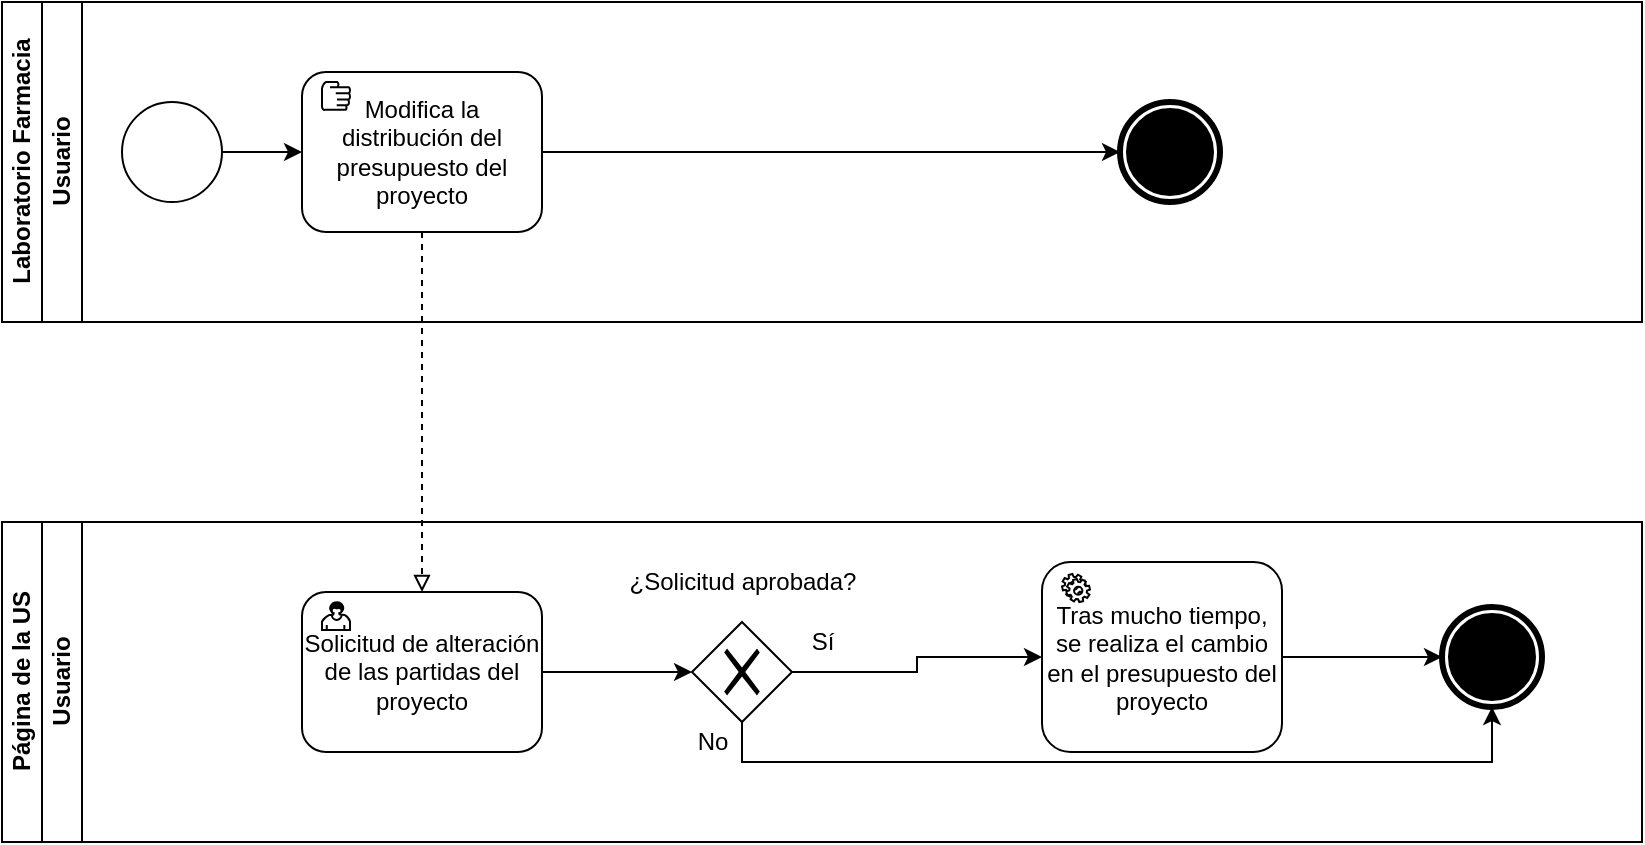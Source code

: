 <mxfile version="13.9.9" type="device"><diagram id="prtHgNgQTEPvFCAcTncT" name="Page-1"><mxGraphModel dx="1580" dy="980" grid="1" gridSize="10" guides="1" tooltips="1" connect="1" arrows="1" fold="1" page="1" pageScale="1" pageWidth="827" pageHeight="1169" math="0" shadow="0"><root><mxCell id="0"/><mxCell id="1" parent="0"/><mxCell id="eMKRnuhA2QV7CRCtdVYw-1" value="Laboratorio Farmacia" style="swimlane;html=1;childLayout=stackLayout;resizeParent=1;resizeParentMax=0;horizontal=0;startSize=20;horizontalStack=0;" vertex="1" parent="1"><mxGeometry x="120" y="510" width="820" height="160" as="geometry"/></mxCell><mxCell id="eMKRnuhA2QV7CRCtdVYw-2" style="edgeStyle=orthogonalEdgeStyle;rounded=0;orthogonalLoop=1;jettySize=auto;html=1;endArrow=classic;endFill=1;" edge="1" parent="eMKRnuhA2QV7CRCtdVYw-1"><mxGeometry relative="1" as="geometry"><mxPoint x="300" y="260" as="targetPoint"/></mxGeometry></mxCell><mxCell id="eMKRnuhA2QV7CRCtdVYw-3" style="edgeStyle=orthogonalEdgeStyle;rounded=0;orthogonalLoop=1;jettySize=auto;html=1;endArrow=classic;endFill=1;" edge="1" parent="eMKRnuhA2QV7CRCtdVYw-1"><mxGeometry relative="1" as="geometry"><Array as="points"><mxPoint x="180" y="340"/><mxPoint x="400" y="340"/></Array><mxPoint x="400" y="310" as="targetPoint"/></mxGeometry></mxCell><mxCell id="eMKRnuhA2QV7CRCtdVYw-4" value="Usuario" style="swimlane;html=1;startSize=20;horizontal=0;" vertex="1" parent="eMKRnuhA2QV7CRCtdVYw-1"><mxGeometry x="20" width="800" height="160" as="geometry"/></mxCell><mxCell id="eMKRnuhA2QV7CRCtdVYw-5" style="edgeStyle=orthogonalEdgeStyle;rounded=0;orthogonalLoop=1;jettySize=auto;html=1;exitX=1;exitY=0.5;exitDx=0;exitDy=0;entryX=0;entryY=0.5;entryDx=0;entryDy=0;" edge="1" parent="eMKRnuhA2QV7CRCtdVYw-4" source="eMKRnuhA2QV7CRCtdVYw-6" target="eMKRnuhA2QV7CRCtdVYw-8"><mxGeometry relative="1" as="geometry"/></mxCell><mxCell id="eMKRnuhA2QV7CRCtdVYw-6" value="" style="shape=mxgraph.bpmn.shape;html=1;verticalLabelPosition=bottom;labelBackgroundColor=#ffffff;verticalAlign=top;align=center;perimeter=ellipsePerimeter;outlineConnect=0;outline=standard;symbol=general;" vertex="1" parent="eMKRnuhA2QV7CRCtdVYw-4"><mxGeometry x="40" y="50" width="50" height="50" as="geometry"/></mxCell><mxCell id="eMKRnuhA2QV7CRCtdVYw-7" style="edgeStyle=orthogonalEdgeStyle;rounded=0;orthogonalLoop=1;jettySize=auto;html=1;exitX=1;exitY=0.5;exitDx=0;exitDy=0;entryX=0;entryY=0.5;entryDx=0;entryDy=0;endArrow=classic;endFill=1;" edge="1" parent="eMKRnuhA2QV7CRCtdVYw-4" source="eMKRnuhA2QV7CRCtdVYw-8" target="eMKRnuhA2QV7CRCtdVYw-10"><mxGeometry relative="1" as="geometry"/></mxCell><mxCell id="eMKRnuhA2QV7CRCtdVYw-8" value="Modifica la distribución del presupuesto del proyecto" style="shape=ext;rounded=1;html=1;whiteSpace=wrap;" vertex="1" parent="eMKRnuhA2QV7CRCtdVYw-4"><mxGeometry x="130" y="35" width="120" height="80" as="geometry"/></mxCell><mxCell id="eMKRnuhA2QV7CRCtdVYw-9" value="" style="shape=mxgraph.bpmn.manual_task;html=1;outlineConnect=0;" vertex="1" parent="eMKRnuhA2QV7CRCtdVYw-4"><mxGeometry x="140" y="40" width="14" height="14" as="geometry"/></mxCell><mxCell id="eMKRnuhA2QV7CRCtdVYw-10" value="" style="shape=mxgraph.bpmn.shape;html=1;verticalLabelPosition=bottom;labelBackgroundColor=#ffffff;verticalAlign=top;align=center;perimeter=ellipsePerimeter;outlineConnect=0;outline=end;symbol=terminate;" vertex="1" parent="eMKRnuhA2QV7CRCtdVYw-4"><mxGeometry x="539" y="50" width="50" height="50" as="geometry"/></mxCell><mxCell id="eMKRnuhA2QV7CRCtdVYw-11" value="Página de la US" style="swimlane;html=1;childLayout=stackLayout;resizeParent=1;resizeParentMax=0;horizontal=0;startSize=20;horizontalStack=0;" vertex="1" parent="1"><mxGeometry x="120" y="770" width="820" height="160" as="geometry"/></mxCell><mxCell id="eMKRnuhA2QV7CRCtdVYw-12" style="edgeStyle=orthogonalEdgeStyle;rounded=0;orthogonalLoop=1;jettySize=auto;html=1;endArrow=classic;endFill=1;" edge="1" parent="eMKRnuhA2QV7CRCtdVYw-11"><mxGeometry relative="1" as="geometry"><mxPoint x="300" y="260" as="targetPoint"/></mxGeometry></mxCell><mxCell id="eMKRnuhA2QV7CRCtdVYw-13" style="edgeStyle=orthogonalEdgeStyle;rounded=0;orthogonalLoop=1;jettySize=auto;html=1;endArrow=classic;endFill=1;" edge="1" parent="eMKRnuhA2QV7CRCtdVYw-11"><mxGeometry relative="1" as="geometry"><Array as="points"><mxPoint x="180" y="340"/><mxPoint x="400" y="340"/></Array><mxPoint x="400" y="310" as="targetPoint"/></mxGeometry></mxCell><mxCell id="eMKRnuhA2QV7CRCtdVYw-14" value="Usuario" style="swimlane;html=1;startSize=20;horizontal=0;" vertex="1" parent="eMKRnuhA2QV7CRCtdVYw-11"><mxGeometry x="20" width="800" height="160" as="geometry"/></mxCell><mxCell id="eMKRnuhA2QV7CRCtdVYw-15" style="edgeStyle=orthogonalEdgeStyle;rounded=0;orthogonalLoop=1;jettySize=auto;html=1;exitX=1;exitY=0.5;exitDx=0;exitDy=0;entryX=0;entryY=0.5;entryDx=0;entryDy=0;endArrow=classic;endFill=1;" edge="1" parent="eMKRnuhA2QV7CRCtdVYw-14" source="eMKRnuhA2QV7CRCtdVYw-16" target="eMKRnuhA2QV7CRCtdVYw-24"><mxGeometry relative="1" as="geometry"/></mxCell><mxCell id="eMKRnuhA2QV7CRCtdVYw-16" value="Solicitud de alteración de las partidas del proyecto" style="shape=ext;rounded=1;html=1;whiteSpace=wrap;" vertex="1" parent="eMKRnuhA2QV7CRCtdVYw-14"><mxGeometry x="130" y="35" width="120" height="80" as="geometry"/></mxCell><mxCell id="eMKRnuhA2QV7CRCtdVYw-17" value="" style="shape=mxgraph.bpmn.shape;html=1;verticalLabelPosition=bottom;labelBackgroundColor=#ffffff;verticalAlign=top;align=center;perimeter=ellipsePerimeter;outlineConnect=0;outline=end;symbol=terminate;" vertex="1" parent="eMKRnuhA2QV7CRCtdVYw-14"><mxGeometry x="700" y="42.5" width="50" height="50" as="geometry"/></mxCell><mxCell id="eMKRnuhA2QV7CRCtdVYw-18" value="" style="shape=mxgraph.bpmn.user_task;html=1;outlineConnect=0;" vertex="1" parent="eMKRnuhA2QV7CRCtdVYw-14"><mxGeometry x="140" y="40" width="14" height="14" as="geometry"/></mxCell><mxCell id="eMKRnuhA2QV7CRCtdVYw-19" style="edgeStyle=orthogonalEdgeStyle;rounded=0;orthogonalLoop=1;jettySize=auto;html=1;exitX=1;exitY=0.5;exitDx=0;exitDy=0;entryX=0;entryY=0.5;entryDx=0;entryDy=0;endArrow=classic;endFill=1;" edge="1" parent="eMKRnuhA2QV7CRCtdVYw-14" source="eMKRnuhA2QV7CRCtdVYw-20" target="eMKRnuhA2QV7CRCtdVYw-17"><mxGeometry relative="1" as="geometry"/></mxCell><mxCell id="eMKRnuhA2QV7CRCtdVYw-20" value="Tras mucho tiempo, se realiza el cambio en el presupuesto del proyecto" style="shape=ext;rounded=1;html=1;whiteSpace=wrap;" vertex="1" parent="eMKRnuhA2QV7CRCtdVYw-14"><mxGeometry x="500" y="20" width="120" height="95" as="geometry"/></mxCell><mxCell id="eMKRnuhA2QV7CRCtdVYw-21" value="" style="shape=mxgraph.bpmn.service_task;html=1;outlineConnect=0;" vertex="1" parent="eMKRnuhA2QV7CRCtdVYw-14"><mxGeometry x="510" y="26" width="14" height="14" as="geometry"/></mxCell><mxCell id="eMKRnuhA2QV7CRCtdVYw-22" style="edgeStyle=orthogonalEdgeStyle;rounded=0;orthogonalLoop=1;jettySize=auto;html=1;exitX=1;exitY=0.5;exitDx=0;exitDy=0;endArrow=classic;endFill=1;" edge="1" parent="eMKRnuhA2QV7CRCtdVYw-14" source="eMKRnuhA2QV7CRCtdVYw-24" target="eMKRnuhA2QV7CRCtdVYw-20"><mxGeometry relative="1" as="geometry"/></mxCell><mxCell id="eMKRnuhA2QV7CRCtdVYw-23" style="edgeStyle=orthogonalEdgeStyle;rounded=0;orthogonalLoop=1;jettySize=auto;html=1;exitX=0.5;exitY=1;exitDx=0;exitDy=0;entryX=0.5;entryY=1;entryDx=0;entryDy=0;endArrow=classic;endFill=1;" edge="1" parent="eMKRnuhA2QV7CRCtdVYw-14" source="eMKRnuhA2QV7CRCtdVYw-24" target="eMKRnuhA2QV7CRCtdVYw-17"><mxGeometry relative="1" as="geometry"/></mxCell><mxCell id="eMKRnuhA2QV7CRCtdVYw-24" value="" style="shape=mxgraph.bpmn.shape;html=1;verticalLabelPosition=bottom;labelBackgroundColor=#ffffff;verticalAlign=top;align=center;perimeter=rhombusPerimeter;background=gateway;outlineConnect=0;outline=none;symbol=exclusiveGw;" vertex="1" parent="eMKRnuhA2QV7CRCtdVYw-14"><mxGeometry x="325" y="50" width="50" height="50" as="geometry"/></mxCell><mxCell id="eMKRnuhA2QV7CRCtdVYw-25" value="¿Solicitud aprobada?" style="text;html=1;align=center;verticalAlign=middle;resizable=0;points=[];autosize=1;" vertex="1" parent="eMKRnuhA2QV7CRCtdVYw-14"><mxGeometry x="285" y="20" width="130" height="20" as="geometry"/></mxCell><mxCell id="eMKRnuhA2QV7CRCtdVYw-26" value="Sí" style="text;html=1;align=center;verticalAlign=middle;resizable=0;points=[];autosize=1;" vertex="1" parent="eMKRnuhA2QV7CRCtdVYw-14"><mxGeometry x="375" y="50" width="30" height="20" as="geometry"/></mxCell><mxCell id="eMKRnuhA2QV7CRCtdVYw-27" value="No" style="text;html=1;align=center;verticalAlign=middle;resizable=0;points=[];autosize=1;" vertex="1" parent="eMKRnuhA2QV7CRCtdVYw-14"><mxGeometry x="320" y="100" width="30" height="20" as="geometry"/></mxCell><mxCell id="eMKRnuhA2QV7CRCtdVYw-28" style="edgeStyle=orthogonalEdgeStyle;rounded=0;orthogonalLoop=1;jettySize=auto;html=1;exitX=0.5;exitY=1;exitDx=0;exitDy=0;endArrow=block;endFill=0;dashed=1;" edge="1" parent="1" source="eMKRnuhA2QV7CRCtdVYw-8" target="eMKRnuhA2QV7CRCtdVYw-16"><mxGeometry relative="1" as="geometry"/></mxCell></root></mxGraphModel></diagram></mxfile>